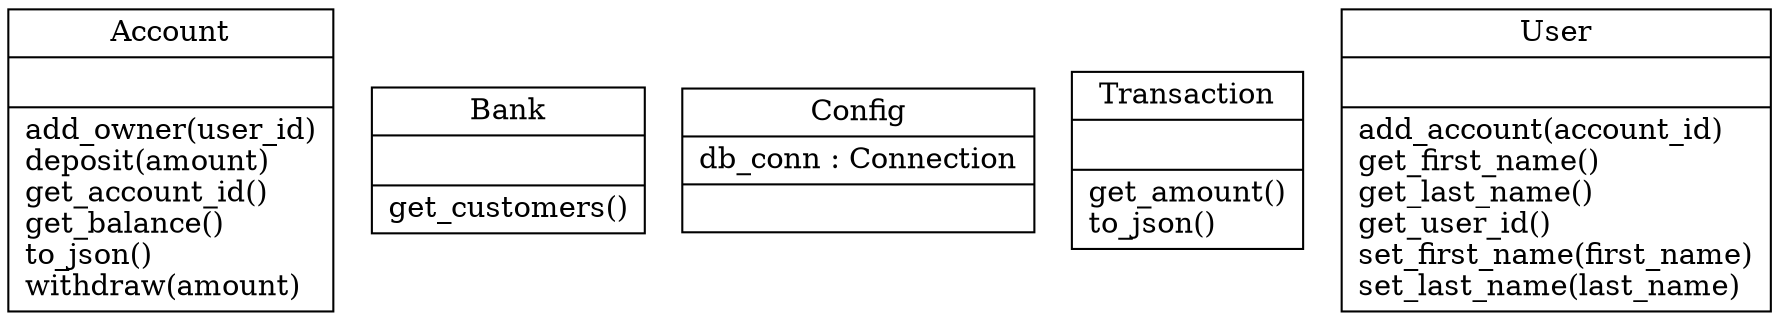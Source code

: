digraph "classes" {
charset="utf-8"
rankdir=BT
"0" [label="{Account|\l|add_owner(user_id)\ldeposit(amount)\lget_account_id()\lget_balance()\lto_json()\lwithdraw(amount)\l}", shape="record"];
"1" [label="{Bank|\l|get_customers()\l}", shape="record"];
"2" [label="{Config|db_conn : Connection\l|}", shape="record"];
"3" [label="{Transaction|\l|get_amount()\lto_json()\l}", shape="record"];
"4" [label="{User|\l|add_account(account_id)\lget_first_name()\lget_last_name()\lget_user_id()\lset_first_name(first_name)\lset_last_name(last_name)\l}", shape="record"];
}
